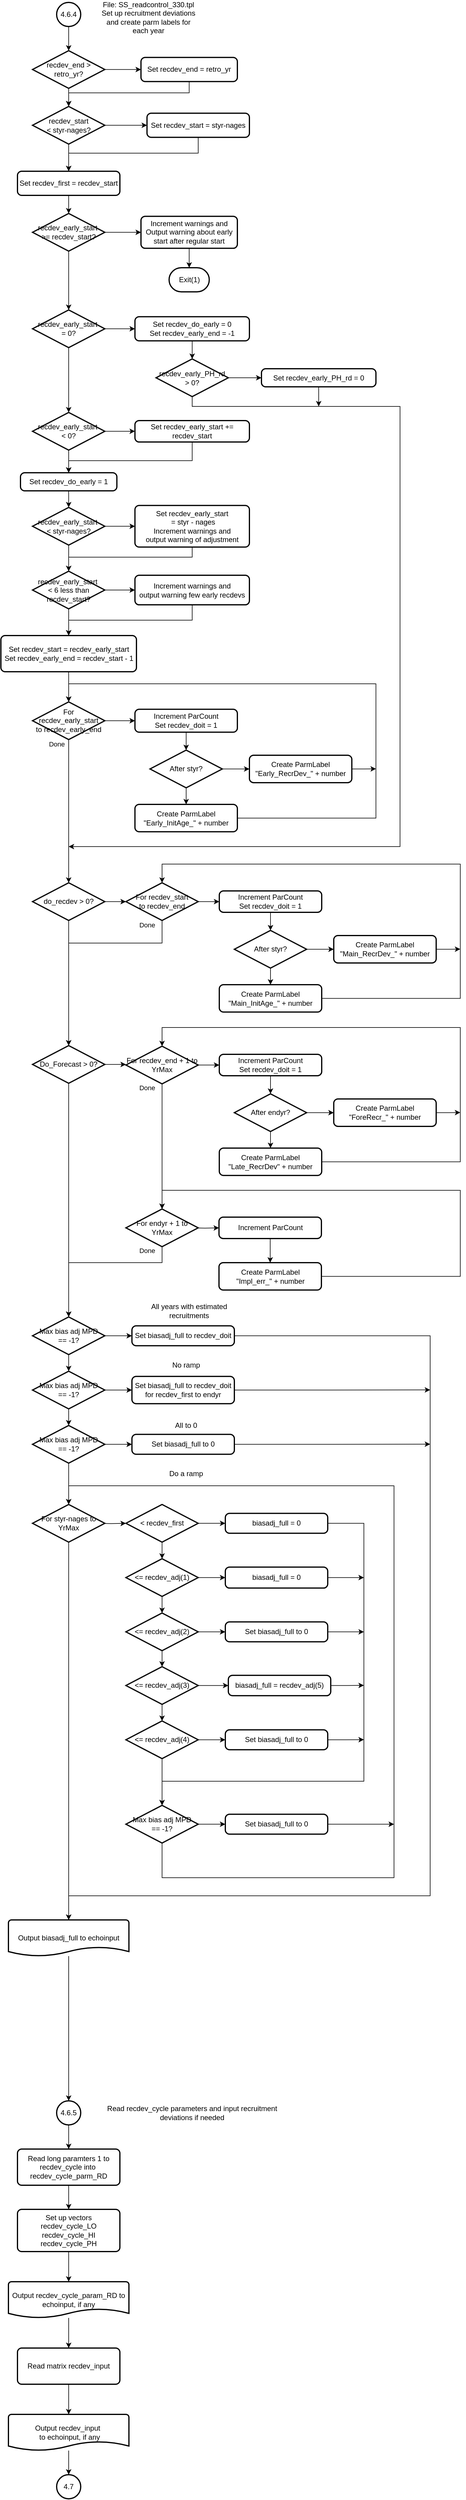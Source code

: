 <mxfile version="13.9.9" type="device"><diagram id="C5RBs43oDa-KdzZeNtuy" name="Page-1"><mxGraphModel dx="905" dy="1724" grid="1" gridSize="10" guides="1" tooltips="1" connect="1" arrows="1" fold="1" page="1" pageScale="1" pageWidth="827" pageHeight="1169" math="0" shadow="0"><root><mxCell id="WIyWlLk6GJQsqaUBKTNV-0"/><mxCell id="WIyWlLk6GJQsqaUBKTNV-1" parent="WIyWlLk6GJQsqaUBKTNV-0"/><mxCell id="5yAVxI7Br7gUkp34hNK5-2" style="edgeStyle=orthogonalEdgeStyle;rounded=0;orthogonalLoop=1;jettySize=auto;html=1;" edge="1" parent="WIyWlLk6GJQsqaUBKTNV-1" source="5yAVxI7Br7gUkp34hNK5-3"><mxGeometry relative="1" as="geometry"><mxPoint x="130" y="-1010" as="targetPoint"/></mxGeometry></mxCell><mxCell id="5yAVxI7Br7gUkp34hNK5-3" value="4.6.4" style="strokeWidth=2;html=1;shape=mxgraph.flowchart.start_2;whiteSpace=wrap;" vertex="1" parent="WIyWlLk6GJQsqaUBKTNV-1"><mxGeometry x="110" y="-1090" width="40" height="40" as="geometry"/></mxCell><mxCell id="5yAVxI7Br7gUkp34hNK5-4" value="File: SS_readcontrol_330.tpl&lt;br&gt;Set up recruitment deviations and create parm labels for each year" style="text;html=1;strokeColor=none;fillColor=none;align=center;verticalAlign=middle;whiteSpace=wrap;rounded=0;" vertex="1" parent="WIyWlLk6GJQsqaUBKTNV-1"><mxGeometry x="180" y="-1090" width="165" height="50" as="geometry"/></mxCell><mxCell id="5yAVxI7Br7gUkp34hNK5-34" value="" style="edgeStyle=orthogonalEdgeStyle;rounded=0;orthogonalLoop=1;jettySize=auto;html=1;entryX=0.5;entryY=0;entryDx=0;entryDy=0;" edge="1" parent="WIyWlLk6GJQsqaUBKTNV-1" source="5yAVxI7Br7gUkp34hNK5-10" target="5yAVxI7Br7gUkp34hNK5-60"><mxGeometry relative="1" as="geometry"><mxPoint x="380" y="-810" as="targetPoint"/><Array as="points"><mxPoint x="345" y="-840"/><mxPoint x="130" y="-840"/></Array></mxGeometry></mxCell><mxCell id="5yAVxI7Br7gUkp34hNK5-10" value="Set recdev_start = styr-nages" style="rounded=1;whiteSpace=wrap;html=1;absoluteArcSize=1;arcSize=14;strokeWidth=2;" vertex="1" parent="WIyWlLk6GJQsqaUBKTNV-1"><mxGeometry x="260" y="-906.25" width="170" height="40" as="geometry"/></mxCell><mxCell id="5yAVxI7Br7gUkp34hNK5-25" value="" style="edgeStyle=orthogonalEdgeStyle;rounded=0;orthogonalLoop=1;jettySize=auto;html=1;" edge="1" parent="WIyWlLk6GJQsqaUBKTNV-1" source="5yAVxI7Br7gUkp34hNK5-24" target="5yAVxI7Br7gUkp34hNK5-10"><mxGeometry relative="1" as="geometry"/></mxCell><mxCell id="5yAVxI7Br7gUkp34hNK5-64" value="" style="edgeStyle=orthogonalEdgeStyle;rounded=0;orthogonalLoop=1;jettySize=auto;html=1;" edge="1" parent="WIyWlLk6GJQsqaUBKTNV-1" source="5yAVxI7Br7gUkp34hNK5-24" target="5yAVxI7Br7gUkp34hNK5-60"><mxGeometry relative="1" as="geometry"/></mxCell><mxCell id="5yAVxI7Br7gUkp34hNK5-24" value="recdev_start &lt;br&gt;&amp;lt; styr-nages?" style="strokeWidth=2;html=1;shape=mxgraph.flowchart.decision;whiteSpace=wrap;" vertex="1" parent="WIyWlLk6GJQsqaUBKTNV-1"><mxGeometry x="70" y="-917.5" width="120" height="62.5" as="geometry"/></mxCell><mxCell id="5yAVxI7Br7gUkp34hNK5-27" style="edgeStyle=orthogonalEdgeStyle;rounded=0;orthogonalLoop=1;jettySize=auto;html=1;exitX=0.5;exitY=1;exitDx=0;exitDy=0;" edge="1" parent="WIyWlLk6GJQsqaUBKTNV-1"><mxGeometry relative="1" as="geometry"><mxPoint x="130" y="-570" as="sourcePoint"/><mxPoint x="130" y="-570" as="targetPoint"/></mxGeometry></mxCell><mxCell id="5yAVxI7Br7gUkp34hNK5-76" value="" style="edgeStyle=orthogonalEdgeStyle;rounded=0;orthogonalLoop=1;jettySize=auto;html=1;" edge="1" parent="WIyWlLk6GJQsqaUBKTNV-1" source="5yAVxI7Br7gUkp34hNK5-37" target="5yAVxI7Br7gUkp34hNK5-38"><mxGeometry relative="1" as="geometry"/></mxCell><mxCell id="5yAVxI7Br7gUkp34hNK5-85" value="" style="edgeStyle=orthogonalEdgeStyle;rounded=0;orthogonalLoop=1;jettySize=auto;html=1;" edge="1" parent="WIyWlLk6GJQsqaUBKTNV-1" source="5yAVxI7Br7gUkp34hNK5-37" target="5yAVxI7Br7gUkp34hNK5-81"><mxGeometry relative="1" as="geometry"/></mxCell><mxCell id="5yAVxI7Br7gUkp34hNK5-37" value="recdev_early_start&amp;nbsp;&lt;br&gt;= 0?" style="strokeWidth=2;html=1;shape=mxgraph.flowchart.decision;whiteSpace=wrap;" vertex="1" parent="WIyWlLk6GJQsqaUBKTNV-1"><mxGeometry x="70" y="-580" width="120" height="62.5" as="geometry"/></mxCell><mxCell id="5yAVxI7Br7gUkp34hNK5-77" value="" style="edgeStyle=orthogonalEdgeStyle;rounded=0;orthogonalLoop=1;jettySize=auto;html=1;" edge="1" parent="WIyWlLk6GJQsqaUBKTNV-1" source="5yAVxI7Br7gUkp34hNK5-38" target="5yAVxI7Br7gUkp34hNK5-75"><mxGeometry relative="1" as="geometry"/></mxCell><mxCell id="5yAVxI7Br7gUkp34hNK5-38" value="Set recdev_do_early = 0&lt;br&gt;Set recdev_early_end = -1" style="rounded=1;whiteSpace=wrap;html=1;absoluteArcSize=1;arcSize=14;strokeWidth=2;" vertex="1" parent="WIyWlLk6GJQsqaUBKTNV-1"><mxGeometry x="240" y="-568.75" width="190" height="40" as="geometry"/></mxCell><mxCell id="5yAVxI7Br7gUkp34hNK5-56" value="" style="edgeStyle=orthogonalEdgeStyle;rounded=0;orthogonalLoop=1;jettySize=auto;html=1;" edge="1" parent="WIyWlLk6GJQsqaUBKTNV-1" source="5yAVxI7Br7gUkp34hNK5-54" target="5yAVxI7Br7gUkp34hNK5-55"><mxGeometry relative="1" as="geometry"/></mxCell><mxCell id="5yAVxI7Br7gUkp34hNK5-57" value="" style="edgeStyle=orthogonalEdgeStyle;rounded=0;orthogonalLoop=1;jettySize=auto;html=1;" edge="1" parent="WIyWlLk6GJQsqaUBKTNV-1" source="5yAVxI7Br7gUkp34hNK5-54" target="5yAVxI7Br7gUkp34hNK5-24"><mxGeometry relative="1" as="geometry"/></mxCell><mxCell id="5yAVxI7Br7gUkp34hNK5-54" value="recdev_end &amp;gt; retro_yr?" style="strokeWidth=2;html=1;shape=mxgraph.flowchart.decision;whiteSpace=wrap;" vertex="1" parent="WIyWlLk6GJQsqaUBKTNV-1"><mxGeometry x="70" y="-1010" width="120" height="62.5" as="geometry"/></mxCell><mxCell id="5yAVxI7Br7gUkp34hNK5-58" value="" style="edgeStyle=orthogonalEdgeStyle;rounded=0;orthogonalLoop=1;jettySize=auto;html=1;" edge="1" parent="WIyWlLk6GJQsqaUBKTNV-1" source="5yAVxI7Br7gUkp34hNK5-55" target="5yAVxI7Br7gUkp34hNK5-24"><mxGeometry relative="1" as="geometry"><Array as="points"><mxPoint x="330" y="-940"/><mxPoint x="130" y="-940"/></Array></mxGeometry></mxCell><mxCell id="5yAVxI7Br7gUkp34hNK5-55" value="Set recdev_end = retro_yr" style="rounded=1;whiteSpace=wrap;html=1;absoluteArcSize=1;arcSize=14;strokeWidth=2;" vertex="1" parent="WIyWlLk6GJQsqaUBKTNV-1"><mxGeometry x="250" y="-998.75" width="160" height="40" as="geometry"/></mxCell><mxCell id="5yAVxI7Br7gUkp34hNK5-72" value="" style="edgeStyle=orthogonalEdgeStyle;rounded=0;orthogonalLoop=1;jettySize=auto;html=1;" edge="1" parent="WIyWlLk6GJQsqaUBKTNV-1" source="5yAVxI7Br7gUkp34hNK5-60" target="5yAVxI7Br7gUkp34hNK5-66"><mxGeometry relative="1" as="geometry"/></mxCell><mxCell id="5yAVxI7Br7gUkp34hNK5-60" value="Set recdev_first = recdev_start" style="rounded=1;whiteSpace=wrap;html=1;absoluteArcSize=1;arcSize=14;strokeWidth=2;" vertex="1" parent="WIyWlLk6GJQsqaUBKTNV-1"><mxGeometry x="45" y="-810" width="170" height="40" as="geometry"/></mxCell><mxCell id="5yAVxI7Br7gUkp34hNK5-65" value="" style="edgeStyle=orthogonalEdgeStyle;rounded=0;orthogonalLoop=1;jettySize=auto;html=1;" edge="1" source="5yAVxI7Br7gUkp34hNK5-66" target="5yAVxI7Br7gUkp34hNK5-67" parent="WIyWlLk6GJQsqaUBKTNV-1"><mxGeometry relative="1" as="geometry"/></mxCell><mxCell id="5yAVxI7Br7gUkp34hNK5-79" style="edgeStyle=orthogonalEdgeStyle;rounded=0;orthogonalLoop=1;jettySize=auto;html=1;exitX=0.5;exitY=1;exitDx=0;exitDy=0;exitPerimeter=0;" edge="1" parent="WIyWlLk6GJQsqaUBKTNV-1" source="5yAVxI7Br7gUkp34hNK5-66" target="5yAVxI7Br7gUkp34hNK5-37"><mxGeometry relative="1" as="geometry"/></mxCell><mxCell id="5yAVxI7Br7gUkp34hNK5-66" value="recdev_early_start&amp;nbsp;&lt;br&gt;&amp;gt;= recdev_start?" style="strokeWidth=2;html=1;shape=mxgraph.flowchart.decision;whiteSpace=wrap;" vertex="1" parent="WIyWlLk6GJQsqaUBKTNV-1"><mxGeometry x="70" y="-740" width="120" height="62.5" as="geometry"/></mxCell><mxCell id="5yAVxI7Br7gUkp34hNK5-70" value="" style="edgeStyle=orthogonalEdgeStyle;rounded=0;orthogonalLoop=1;jettySize=auto;html=1;" edge="1" parent="WIyWlLk6GJQsqaUBKTNV-1" source="5yAVxI7Br7gUkp34hNK5-67" target="5yAVxI7Br7gUkp34hNK5-68"><mxGeometry relative="1" as="geometry"><mxPoint x="330" y="-670" as="targetPoint"/></mxGeometry></mxCell><mxCell id="5yAVxI7Br7gUkp34hNK5-67" value="Increment warnings and&lt;br&gt;Output warning about early start after regular start" style="rounded=1;whiteSpace=wrap;html=1;absoluteArcSize=1;arcSize=14;strokeWidth=2;" vertex="1" parent="WIyWlLk6GJQsqaUBKTNV-1"><mxGeometry x="250" y="-735.31" width="160" height="53.12" as="geometry"/></mxCell><mxCell id="5yAVxI7Br7gUkp34hNK5-68" value="Exit(1)" style="strokeWidth=2;html=1;shape=mxgraph.flowchart.terminator;whiteSpace=wrap;" vertex="1" parent="WIyWlLk6GJQsqaUBKTNV-1"><mxGeometry x="296.67" y="-650" width="66.67" height="40" as="geometry"/></mxCell><mxCell id="5yAVxI7Br7gUkp34hNK5-113" style="edgeStyle=orthogonalEdgeStyle;rounded=0;orthogonalLoop=1;jettySize=auto;html=1;" edge="1" parent="WIyWlLk6GJQsqaUBKTNV-1" source="5yAVxI7Br7gUkp34hNK5-73"><mxGeometry relative="1" as="geometry"><mxPoint x="545" y="-420" as="targetPoint"/></mxGeometry></mxCell><mxCell id="5yAVxI7Br7gUkp34hNK5-73" value="Set recdev_early_PH_rd = 0" style="rounded=1;whiteSpace=wrap;html=1;absoluteArcSize=1;arcSize=14;strokeWidth=2;" vertex="1" parent="WIyWlLk6GJQsqaUBKTNV-1"><mxGeometry x="450" y="-482.5" width="190" height="30" as="geometry"/></mxCell><mxCell id="5yAVxI7Br7gUkp34hNK5-74" value="" style="edgeStyle=orthogonalEdgeStyle;rounded=0;orthogonalLoop=1;jettySize=auto;html=1;" edge="1" source="5yAVxI7Br7gUkp34hNK5-75" target="5yAVxI7Br7gUkp34hNK5-73" parent="WIyWlLk6GJQsqaUBKTNV-1"><mxGeometry relative="1" as="geometry"/></mxCell><mxCell id="5yAVxI7Br7gUkp34hNK5-112" style="edgeStyle=orthogonalEdgeStyle;rounded=0;orthogonalLoop=1;jettySize=auto;html=1;" edge="1" parent="WIyWlLk6GJQsqaUBKTNV-1" source="5yAVxI7Br7gUkp34hNK5-75"><mxGeometry relative="1" as="geometry"><mxPoint x="130" y="310" as="targetPoint"/><Array as="points"><mxPoint x="335" y="-420"/><mxPoint x="680" y="-420"/><mxPoint x="680" y="310"/><mxPoint x="540" y="310"/></Array></mxGeometry></mxCell><mxCell id="5yAVxI7Br7gUkp34hNK5-75" value="recdev_early_PH_rd&lt;br&gt;&amp;gt; 0?" style="strokeWidth=2;html=1;shape=mxgraph.flowchart.decision;whiteSpace=wrap;" vertex="1" parent="WIyWlLk6GJQsqaUBKTNV-1"><mxGeometry x="275" y="-498.75" width="120" height="62.5" as="geometry"/></mxCell><mxCell id="5yAVxI7Br7gUkp34hNK5-80" value="" style="edgeStyle=orthogonalEdgeStyle;rounded=0;orthogonalLoop=1;jettySize=auto;html=1;" edge="1" source="5yAVxI7Br7gUkp34hNK5-81" target="5yAVxI7Br7gUkp34hNK5-82" parent="WIyWlLk6GJQsqaUBKTNV-1"><mxGeometry relative="1" as="geometry"/></mxCell><mxCell id="5yAVxI7Br7gUkp34hNK5-84" value="" style="edgeStyle=orthogonalEdgeStyle;rounded=0;orthogonalLoop=1;jettySize=auto;html=1;" edge="1" parent="WIyWlLk6GJQsqaUBKTNV-1" source="5yAVxI7Br7gUkp34hNK5-81" target="5yAVxI7Br7gUkp34hNK5-83"><mxGeometry relative="1" as="geometry"/></mxCell><mxCell id="5yAVxI7Br7gUkp34hNK5-81" value="recdev_early_start&amp;nbsp;&lt;br&gt;&amp;lt; 0?" style="strokeWidth=2;html=1;shape=mxgraph.flowchart.decision;whiteSpace=wrap;" vertex="1" parent="WIyWlLk6GJQsqaUBKTNV-1"><mxGeometry x="70" y="-410" width="120" height="62.5" as="geometry"/></mxCell><mxCell id="5yAVxI7Br7gUkp34hNK5-86" style="edgeStyle=orthogonalEdgeStyle;rounded=0;orthogonalLoop=1;jettySize=auto;html=1;" edge="1" parent="WIyWlLk6GJQsqaUBKTNV-1" source="5yAVxI7Br7gUkp34hNK5-82" target="5yAVxI7Br7gUkp34hNK5-83"><mxGeometry relative="1" as="geometry"><Array as="points"><mxPoint x="335" y="-330"/><mxPoint x="130" y="-330"/></Array></mxGeometry></mxCell><mxCell id="5yAVxI7Br7gUkp34hNK5-82" value="Set recdev_early_start += recdev_start" style="rounded=1;whiteSpace=wrap;html=1;absoluteArcSize=1;arcSize=14;strokeWidth=2;" vertex="1" parent="WIyWlLk6GJQsqaUBKTNV-1"><mxGeometry x="240" y="-396.56" width="190" height="35.62" as="geometry"/></mxCell><mxCell id="5yAVxI7Br7gUkp34hNK5-90" value="" style="edgeStyle=orthogonalEdgeStyle;rounded=0;orthogonalLoop=1;jettySize=auto;html=1;" edge="1" parent="WIyWlLk6GJQsqaUBKTNV-1" source="5yAVxI7Br7gUkp34hNK5-83" target="5yAVxI7Br7gUkp34hNK5-88"><mxGeometry relative="1" as="geometry"/></mxCell><mxCell id="5yAVxI7Br7gUkp34hNK5-83" value="Set recdev_do_early = 1" style="rounded=1;whiteSpace=wrap;html=1;absoluteArcSize=1;arcSize=14;strokeWidth=2;" vertex="1" parent="WIyWlLk6GJQsqaUBKTNV-1"><mxGeometry x="50" y="-310" width="160" height="30" as="geometry"/></mxCell><mxCell id="5yAVxI7Br7gUkp34hNK5-87" value="" style="edgeStyle=orthogonalEdgeStyle;rounded=0;orthogonalLoop=1;jettySize=auto;html=1;" edge="1" source="5yAVxI7Br7gUkp34hNK5-88" target="5yAVxI7Br7gUkp34hNK5-89" parent="WIyWlLk6GJQsqaUBKTNV-1"><mxGeometry relative="1" as="geometry"/></mxCell><mxCell id="5yAVxI7Br7gUkp34hNK5-94" value="" style="edgeStyle=orthogonalEdgeStyle;rounded=0;orthogonalLoop=1;jettySize=auto;html=1;" edge="1" parent="WIyWlLk6GJQsqaUBKTNV-1" source="5yAVxI7Br7gUkp34hNK5-88" target="5yAVxI7Br7gUkp34hNK5-92"><mxGeometry relative="1" as="geometry"/></mxCell><mxCell id="5yAVxI7Br7gUkp34hNK5-88" value="recdev_early_start&amp;nbsp;&lt;br&gt;&amp;lt; styr-nages?" style="strokeWidth=2;html=1;shape=mxgraph.flowchart.decision;whiteSpace=wrap;" vertex="1" parent="WIyWlLk6GJQsqaUBKTNV-1"><mxGeometry x="70" y="-252.5" width="120" height="62.5" as="geometry"/></mxCell><mxCell id="5yAVxI7Br7gUkp34hNK5-95" value="" style="edgeStyle=orthogonalEdgeStyle;rounded=0;orthogonalLoop=1;jettySize=auto;html=1;" edge="1" parent="WIyWlLk6GJQsqaUBKTNV-1" source="5yAVxI7Br7gUkp34hNK5-89" target="5yAVxI7Br7gUkp34hNK5-92"><mxGeometry relative="1" as="geometry"><Array as="points"><mxPoint x="335" y="-170"/><mxPoint x="130" y="-170"/></Array></mxGeometry></mxCell><mxCell id="5yAVxI7Br7gUkp34hNK5-89" value="Set recdev_early_start&lt;br&gt;&amp;nbsp;= styr - nages&lt;br&gt;Increment warnings and&lt;br&gt;output warning of adjustment" style="rounded=1;whiteSpace=wrap;html=1;absoluteArcSize=1;arcSize=14;strokeWidth=2;" vertex="1" parent="WIyWlLk6GJQsqaUBKTNV-1"><mxGeometry x="240" y="-255.78" width="190" height="69.06" as="geometry"/></mxCell><mxCell id="5yAVxI7Br7gUkp34hNK5-91" value="" style="edgeStyle=orthogonalEdgeStyle;rounded=0;orthogonalLoop=1;jettySize=auto;html=1;" edge="1" source="5yAVxI7Br7gUkp34hNK5-92" target="5yAVxI7Br7gUkp34hNK5-93" parent="WIyWlLk6GJQsqaUBKTNV-1"><mxGeometry relative="1" as="geometry"/></mxCell><mxCell id="5yAVxI7Br7gUkp34hNK5-159" value="" style="edgeStyle=orthogonalEdgeStyle;rounded=0;orthogonalLoop=1;jettySize=auto;html=1;" edge="1" parent="WIyWlLk6GJQsqaUBKTNV-1" source="5yAVxI7Br7gUkp34hNK5-92" target="5yAVxI7Br7gUkp34hNK5-96"><mxGeometry relative="1" as="geometry"/></mxCell><mxCell id="5yAVxI7Br7gUkp34hNK5-92" value="recdev_early_start&amp;nbsp;&lt;br&gt;&amp;lt; 6 less than recdev_start?" style="strokeWidth=2;html=1;shape=mxgraph.flowchart.decision;whiteSpace=wrap;" vertex="1" parent="WIyWlLk6GJQsqaUBKTNV-1"><mxGeometry x="70" y="-146.72" width="120" height="62.5" as="geometry"/></mxCell><mxCell id="5yAVxI7Br7gUkp34hNK5-160" style="edgeStyle=orthogonalEdgeStyle;rounded=0;orthogonalLoop=1;jettySize=auto;html=1;entryX=0.5;entryY=0;entryDx=0;entryDy=0;" edge="1" parent="WIyWlLk6GJQsqaUBKTNV-1" source="5yAVxI7Br7gUkp34hNK5-93" target="5yAVxI7Br7gUkp34hNK5-96"><mxGeometry relative="1" as="geometry"/></mxCell><mxCell id="5yAVxI7Br7gUkp34hNK5-93" value="Increment warnings and&lt;br&gt;output warning few early recdevs" style="rounded=1;whiteSpace=wrap;html=1;absoluteArcSize=1;arcSize=14;strokeWidth=2;" vertex="1" parent="WIyWlLk6GJQsqaUBKTNV-1"><mxGeometry x="240" y="-140" width="190" height="49.06" as="geometry"/></mxCell><mxCell id="5yAVxI7Br7gUkp34hNK5-158" value="" style="edgeStyle=orthogonalEdgeStyle;rounded=0;orthogonalLoop=1;jettySize=auto;html=1;" edge="1" parent="WIyWlLk6GJQsqaUBKTNV-1" source="5yAVxI7Br7gUkp34hNK5-96" target="5yAVxI7Br7gUkp34hNK5-100"><mxGeometry relative="1" as="geometry"/></mxCell><mxCell id="5yAVxI7Br7gUkp34hNK5-96" value="Set recdev_start&amp;nbsp;= recdev_early_start&lt;br&gt;Set recdev_early_end = recdev_start - 1" style="rounded=1;whiteSpace=wrap;html=1;absoluteArcSize=1;arcSize=14;strokeWidth=2;" vertex="1" parent="WIyWlLk6GJQsqaUBKTNV-1"><mxGeometry x="17.5" y="-40" width="225" height="60" as="geometry"/></mxCell><mxCell id="5yAVxI7Br7gUkp34hNK5-99" value="" style="edgeStyle=orthogonalEdgeStyle;rounded=0;orthogonalLoop=1;jettySize=auto;html=1;" edge="1" source="5yAVxI7Br7gUkp34hNK5-100" target="5yAVxI7Br7gUkp34hNK5-101" parent="WIyWlLk6GJQsqaUBKTNV-1"><mxGeometry relative="1" as="geometry"/></mxCell><mxCell id="5yAVxI7Br7gUkp34hNK5-111" style="edgeStyle=orthogonalEdgeStyle;rounded=0;orthogonalLoop=1;jettySize=auto;html=1;entryX=0.5;entryY=0;entryDx=0;entryDy=0;entryPerimeter=0;" edge="1" parent="WIyWlLk6GJQsqaUBKTNV-1" source="5yAVxI7Br7gUkp34hNK5-100" target="5yAVxI7Br7gUkp34hNK5-125"><mxGeometry relative="1" as="geometry"><mxPoint x="130" y="330" as="targetPoint"/></mxGeometry></mxCell><mxCell id="5yAVxI7Br7gUkp34hNK5-127" value="Done" style="edgeLabel;html=1;align=center;verticalAlign=middle;resizable=0;points=[];" vertex="1" connectable="0" parent="5yAVxI7Br7gUkp34hNK5-111"><mxGeometry x="-0.746" y="1" relative="1" as="geometry"><mxPoint x="-21" y="-22.5" as="offset"/></mxGeometry></mxCell><mxCell id="5yAVxI7Br7gUkp34hNK5-100" value="For recdev_early_start&lt;br&gt;to recdev_early_end" style="strokeWidth=2;html=1;shape=mxgraph.flowchart.decision;whiteSpace=wrap;" vertex="1" parent="WIyWlLk6GJQsqaUBKTNV-1"><mxGeometry x="70" y="70" width="120" height="62.5" as="geometry"/></mxCell><mxCell id="5yAVxI7Br7gUkp34hNK5-105" value="" style="edgeStyle=orthogonalEdgeStyle;rounded=0;orthogonalLoop=1;jettySize=auto;html=1;" edge="1" parent="WIyWlLk6GJQsqaUBKTNV-1" source="5yAVxI7Br7gUkp34hNK5-101" target="5yAVxI7Br7gUkp34hNK5-103"><mxGeometry relative="1" as="geometry"/></mxCell><mxCell id="5yAVxI7Br7gUkp34hNK5-101" value="Increment ParCount&lt;br&gt;Set recdev_doit = 1" style="rounded=1;whiteSpace=wrap;html=1;absoluteArcSize=1;arcSize=14;strokeWidth=2;" vertex="1" parent="WIyWlLk6GJQsqaUBKTNV-1"><mxGeometry x="240" y="82.31" width="170" height="37.89" as="geometry"/></mxCell><mxCell id="5yAVxI7Br7gUkp34hNK5-102" value="" style="edgeStyle=orthogonalEdgeStyle;rounded=0;orthogonalLoop=1;jettySize=auto;html=1;" edge="1" source="5yAVxI7Br7gUkp34hNK5-103" target="5yAVxI7Br7gUkp34hNK5-104" parent="WIyWlLk6GJQsqaUBKTNV-1"><mxGeometry relative="1" as="geometry"/></mxCell><mxCell id="5yAVxI7Br7gUkp34hNK5-107" value="" style="edgeStyle=orthogonalEdgeStyle;rounded=0;orthogonalLoop=1;jettySize=auto;html=1;" edge="1" parent="WIyWlLk6GJQsqaUBKTNV-1" source="5yAVxI7Br7gUkp34hNK5-103" target="5yAVxI7Br7gUkp34hNK5-106"><mxGeometry relative="1" as="geometry"/></mxCell><mxCell id="5yAVxI7Br7gUkp34hNK5-103" value="After styr?" style="strokeWidth=2;html=1;shape=mxgraph.flowchart.decision;whiteSpace=wrap;" vertex="1" parent="WIyWlLk6GJQsqaUBKTNV-1"><mxGeometry x="265" y="150" width="120" height="62.5" as="geometry"/></mxCell><mxCell id="5yAVxI7Br7gUkp34hNK5-110" style="edgeStyle=orthogonalEdgeStyle;rounded=0;orthogonalLoop=1;jettySize=auto;html=1;" edge="1" parent="WIyWlLk6GJQsqaUBKTNV-1" source="5yAVxI7Br7gUkp34hNK5-104"><mxGeometry relative="1" as="geometry"><mxPoint x="640" y="181" as="targetPoint"/></mxGeometry></mxCell><mxCell id="5yAVxI7Br7gUkp34hNK5-104" value="Create ParmLabel &quot;Early_RecrDev_&quot; + number" style="rounded=1;whiteSpace=wrap;html=1;absoluteArcSize=1;arcSize=14;strokeWidth=2;" vertex="1" parent="WIyWlLk6GJQsqaUBKTNV-1"><mxGeometry x="430" y="158.55" width="170" height="45.39" as="geometry"/></mxCell><mxCell id="5yAVxI7Br7gUkp34hNK5-109" style="edgeStyle=orthogonalEdgeStyle;rounded=0;orthogonalLoop=1;jettySize=auto;html=1;" edge="1" parent="WIyWlLk6GJQsqaUBKTNV-1" source="5yAVxI7Br7gUkp34hNK5-106" target="5yAVxI7Br7gUkp34hNK5-100"><mxGeometry relative="1" as="geometry"><mxPoint x="130" y="80" as="targetPoint"/><Array as="points"><mxPoint x="640" y="263"/><mxPoint x="640" y="40"/><mxPoint x="130" y="40"/></Array></mxGeometry></mxCell><mxCell id="5yAVxI7Br7gUkp34hNK5-106" value="Create ParmLabel &quot;Early_InitAge_&quot; + number" style="rounded=1;whiteSpace=wrap;html=1;absoluteArcSize=1;arcSize=14;strokeWidth=2;" vertex="1" parent="WIyWlLk6GJQsqaUBKTNV-1"><mxGeometry x="240" y="240" width="170" height="45.39" as="geometry"/></mxCell><mxCell id="5yAVxI7Br7gUkp34hNK5-114" value="" style="edgeStyle=orthogonalEdgeStyle;rounded=0;orthogonalLoop=1;jettySize=auto;html=1;" edge="1" source="5yAVxI7Br7gUkp34hNK5-115" target="5yAVxI7Br7gUkp34hNK5-117" parent="WIyWlLk6GJQsqaUBKTNV-1"><mxGeometry relative="1" as="geometry"/></mxCell><mxCell id="5yAVxI7Br7gUkp34hNK5-174" value="Done" style="edgeStyle=orthogonalEdgeStyle;rounded=0;orthogonalLoop=1;jettySize=auto;html=1;" edge="1" parent="WIyWlLk6GJQsqaUBKTNV-1" source="5yAVxI7Br7gUkp34hNK5-115" target="5yAVxI7Br7gUkp34hNK5-131"><mxGeometry x="-0.959" y="-25" relative="1" as="geometry"><Array as="points"><mxPoint x="285" y="470"/><mxPoint x="130" y="470"/></Array><mxPoint as="offset"/></mxGeometry></mxCell><mxCell id="5yAVxI7Br7gUkp34hNK5-115" value="For recdev_start&lt;br&gt;to recdev_end" style="strokeWidth=2;html=1;shape=mxgraph.flowchart.decision;whiteSpace=wrap;" vertex="1" parent="WIyWlLk6GJQsqaUBKTNV-1"><mxGeometry x="225" y="370" width="120" height="62.5" as="geometry"/></mxCell><mxCell id="5yAVxI7Br7gUkp34hNK5-116" value="" style="edgeStyle=orthogonalEdgeStyle;rounded=0;orthogonalLoop=1;jettySize=auto;html=1;" edge="1" source="5yAVxI7Br7gUkp34hNK5-117" target="5yAVxI7Br7gUkp34hNK5-120" parent="WIyWlLk6GJQsqaUBKTNV-1"><mxGeometry relative="1" as="geometry"/></mxCell><mxCell id="5yAVxI7Br7gUkp34hNK5-117" value="Increment ParCount&lt;br&gt;Set recdev_doit = 1" style="rounded=1;whiteSpace=wrap;html=1;absoluteArcSize=1;arcSize=14;strokeWidth=2;" vertex="1" parent="WIyWlLk6GJQsqaUBKTNV-1"><mxGeometry x="380" y="383.55" width="170" height="35.39" as="geometry"/></mxCell><mxCell id="5yAVxI7Br7gUkp34hNK5-118" value="" style="edgeStyle=orthogonalEdgeStyle;rounded=0;orthogonalLoop=1;jettySize=auto;html=1;" edge="1" source="5yAVxI7Br7gUkp34hNK5-120" target="5yAVxI7Br7gUkp34hNK5-122" parent="WIyWlLk6GJQsqaUBKTNV-1"><mxGeometry relative="1" as="geometry"/></mxCell><mxCell id="5yAVxI7Br7gUkp34hNK5-119" value="" style="edgeStyle=orthogonalEdgeStyle;rounded=0;orthogonalLoop=1;jettySize=auto;html=1;" edge="1" source="5yAVxI7Br7gUkp34hNK5-120" target="5yAVxI7Br7gUkp34hNK5-124" parent="WIyWlLk6GJQsqaUBKTNV-1"><mxGeometry relative="1" as="geometry"/></mxCell><mxCell id="5yAVxI7Br7gUkp34hNK5-120" value="After styr?" style="strokeWidth=2;html=1;shape=mxgraph.flowchart.decision;whiteSpace=wrap;" vertex="1" parent="WIyWlLk6GJQsqaUBKTNV-1"><mxGeometry x="405" y="449" width="120" height="62.5" as="geometry"/></mxCell><mxCell id="5yAVxI7Br7gUkp34hNK5-121" style="edgeStyle=orthogonalEdgeStyle;rounded=0;orthogonalLoop=1;jettySize=auto;html=1;" edge="1" source="5yAVxI7Br7gUkp34hNK5-122" parent="WIyWlLk6GJQsqaUBKTNV-1"><mxGeometry relative="1" as="geometry"><mxPoint x="780" y="480" as="targetPoint"/></mxGeometry></mxCell><mxCell id="5yAVxI7Br7gUkp34hNK5-122" value="Create ParmLabel &quot;Main_RecrDev_&quot; + number" style="rounded=1;whiteSpace=wrap;html=1;absoluteArcSize=1;arcSize=14;strokeWidth=2;" vertex="1" parent="WIyWlLk6GJQsqaUBKTNV-1"><mxGeometry x="570" y="457.55" width="170" height="45.39" as="geometry"/></mxCell><mxCell id="5yAVxI7Br7gUkp34hNK5-123" style="edgeStyle=orthogonalEdgeStyle;rounded=0;orthogonalLoop=1;jettySize=auto;html=1;" edge="1" source="5yAVxI7Br7gUkp34hNK5-124" target="5yAVxI7Br7gUkp34hNK5-115" parent="WIyWlLk6GJQsqaUBKTNV-1"><mxGeometry relative="1" as="geometry"><mxPoint x="270" y="379" as="targetPoint"/><Array as="points"><mxPoint x="780" y="562"/><mxPoint x="780" y="339"/><mxPoint x="285" y="339"/></Array></mxGeometry></mxCell><mxCell id="5yAVxI7Br7gUkp34hNK5-124" value="Create ParmLabel &quot;Main_InitAge_&quot; + number" style="rounded=1;whiteSpace=wrap;html=1;absoluteArcSize=1;arcSize=14;strokeWidth=2;" vertex="1" parent="WIyWlLk6GJQsqaUBKTNV-1"><mxGeometry x="380" y="539" width="170" height="45.39" as="geometry"/></mxCell><mxCell id="5yAVxI7Br7gUkp34hNK5-128" value="" style="edgeStyle=orthogonalEdgeStyle;rounded=0;orthogonalLoop=1;jettySize=auto;html=1;" edge="1" parent="WIyWlLk6GJQsqaUBKTNV-1" source="5yAVxI7Br7gUkp34hNK5-125" target="5yAVxI7Br7gUkp34hNK5-115"><mxGeometry relative="1" as="geometry"/></mxCell><mxCell id="5yAVxI7Br7gUkp34hNK5-132" style="edgeStyle=orthogonalEdgeStyle;rounded=0;orthogonalLoop=1;jettySize=auto;html=1;exitX=0.5;exitY=1;exitDx=0;exitDy=0;exitPerimeter=0;" edge="1" parent="WIyWlLk6GJQsqaUBKTNV-1" source="5yAVxI7Br7gUkp34hNK5-125" target="5yAVxI7Br7gUkp34hNK5-131"><mxGeometry relative="1" as="geometry"/></mxCell><mxCell id="5yAVxI7Br7gUkp34hNK5-125" value="do_recdev &amp;gt; 0?" style="strokeWidth=2;html=1;shape=mxgraph.flowchart.decision;whiteSpace=wrap;" vertex="1" parent="WIyWlLk6GJQsqaUBKTNV-1"><mxGeometry x="70" y="370" width="120" height="62.5" as="geometry"/></mxCell><mxCell id="5yAVxI7Br7gUkp34hNK5-130" value="" style="edgeStyle=orthogonalEdgeStyle;rounded=0;orthogonalLoop=1;jettySize=auto;html=1;" edge="1" source="5yAVxI7Br7gUkp34hNK5-131" parent="WIyWlLk6GJQsqaUBKTNV-1"><mxGeometry relative="1" as="geometry"><mxPoint x="225" y="671.25" as="targetPoint"/></mxGeometry></mxCell><mxCell id="5yAVxI7Br7gUkp34hNK5-157" style="edgeStyle=orthogonalEdgeStyle;rounded=0;orthogonalLoop=1;jettySize=auto;html=1;" edge="1" parent="WIyWlLk6GJQsqaUBKTNV-1" source="5yAVxI7Br7gUkp34hNK5-131" target="5yAVxI7Br7gUkp34hNK5-162"><mxGeometry relative="1" as="geometry"><mxPoint x="130" y="1090" as="targetPoint"/></mxGeometry></mxCell><mxCell id="5yAVxI7Br7gUkp34hNK5-131" value="Do_Forecast &amp;gt; 0?" style="strokeWidth=2;html=1;shape=mxgraph.flowchart.decision;whiteSpace=wrap;" vertex="1" parent="WIyWlLk6GJQsqaUBKTNV-1"><mxGeometry x="70" y="640" width="120" height="62.5" as="geometry"/></mxCell><mxCell id="5yAVxI7Br7gUkp34hNK5-133" value="" style="edgeStyle=orthogonalEdgeStyle;rounded=0;orthogonalLoop=1;jettySize=auto;html=1;" edge="1" source="5yAVxI7Br7gUkp34hNK5-134" target="5yAVxI7Br7gUkp34hNK5-136" parent="WIyWlLk6GJQsqaUBKTNV-1"><mxGeometry relative="1" as="geometry"/></mxCell><mxCell id="5yAVxI7Br7gUkp34hNK5-156" value="Done" style="edgeStyle=orthogonalEdgeStyle;rounded=0;orthogonalLoop=1;jettySize=auto;html=1;" edge="1" parent="WIyWlLk6GJQsqaUBKTNV-1" source="5yAVxI7Br7gUkp34hNK5-134" target="5yAVxI7Br7gUkp34hNK5-145"><mxGeometry x="-0.937" y="-25" relative="1" as="geometry"><mxPoint as="offset"/></mxGeometry></mxCell><mxCell id="5yAVxI7Br7gUkp34hNK5-134" value="For recdev_end + 1 to YrMax" style="strokeWidth=2;html=1;shape=mxgraph.flowchart.decision;whiteSpace=wrap;" vertex="1" parent="WIyWlLk6GJQsqaUBKTNV-1"><mxGeometry x="225" y="641" width="120" height="62.5" as="geometry"/></mxCell><mxCell id="5yAVxI7Br7gUkp34hNK5-135" value="" style="edgeStyle=orthogonalEdgeStyle;rounded=0;orthogonalLoop=1;jettySize=auto;html=1;" edge="1" source="5yAVxI7Br7gUkp34hNK5-136" target="5yAVxI7Br7gUkp34hNK5-139" parent="WIyWlLk6GJQsqaUBKTNV-1"><mxGeometry relative="1" as="geometry"/></mxCell><mxCell id="5yAVxI7Br7gUkp34hNK5-136" value="Increment ParCount&lt;br&gt;Set recdev_doit = 1" style="rounded=1;whiteSpace=wrap;html=1;absoluteArcSize=1;arcSize=14;strokeWidth=2;" vertex="1" parent="WIyWlLk6GJQsqaUBKTNV-1"><mxGeometry x="380" y="654.55" width="170" height="35.39" as="geometry"/></mxCell><mxCell id="5yAVxI7Br7gUkp34hNK5-137" value="" style="edgeStyle=orthogonalEdgeStyle;rounded=0;orthogonalLoop=1;jettySize=auto;html=1;" edge="1" source="5yAVxI7Br7gUkp34hNK5-139" target="5yAVxI7Br7gUkp34hNK5-141" parent="WIyWlLk6GJQsqaUBKTNV-1"><mxGeometry relative="1" as="geometry"/></mxCell><mxCell id="5yAVxI7Br7gUkp34hNK5-138" value="" style="edgeStyle=orthogonalEdgeStyle;rounded=0;orthogonalLoop=1;jettySize=auto;html=1;" edge="1" source="5yAVxI7Br7gUkp34hNK5-139" target="5yAVxI7Br7gUkp34hNK5-143" parent="WIyWlLk6GJQsqaUBKTNV-1"><mxGeometry relative="1" as="geometry"/></mxCell><mxCell id="5yAVxI7Br7gUkp34hNK5-139" value="After endyr?" style="strokeWidth=2;html=1;shape=mxgraph.flowchart.decision;whiteSpace=wrap;" vertex="1" parent="WIyWlLk6GJQsqaUBKTNV-1"><mxGeometry x="405" y="720" width="120" height="62.5" as="geometry"/></mxCell><mxCell id="5yAVxI7Br7gUkp34hNK5-140" style="edgeStyle=orthogonalEdgeStyle;rounded=0;orthogonalLoop=1;jettySize=auto;html=1;" edge="1" source="5yAVxI7Br7gUkp34hNK5-141" parent="WIyWlLk6GJQsqaUBKTNV-1"><mxGeometry relative="1" as="geometry"><mxPoint x="780" y="751" as="targetPoint"/></mxGeometry></mxCell><mxCell id="5yAVxI7Br7gUkp34hNK5-141" value="Create ParmLabel &lt;br&gt;&quot;ForeRecr_&quot; + number" style="rounded=1;whiteSpace=wrap;html=1;absoluteArcSize=1;arcSize=14;strokeWidth=2;" vertex="1" parent="WIyWlLk6GJQsqaUBKTNV-1"><mxGeometry x="570" y="728.55" width="170" height="45.39" as="geometry"/></mxCell><mxCell id="5yAVxI7Br7gUkp34hNK5-142" style="edgeStyle=orthogonalEdgeStyle;rounded=0;orthogonalLoop=1;jettySize=auto;html=1;" edge="1" source="5yAVxI7Br7gUkp34hNK5-143" target="5yAVxI7Br7gUkp34hNK5-134" parent="WIyWlLk6GJQsqaUBKTNV-1"><mxGeometry relative="1" as="geometry"><mxPoint x="270" y="650" as="targetPoint"/><Array as="points"><mxPoint x="780" y="833"/><mxPoint x="780" y="610"/><mxPoint x="285" y="610"/></Array></mxGeometry></mxCell><mxCell id="5yAVxI7Br7gUkp34hNK5-143" value="Create ParmLabel &quot;Late_RecrDev&quot; + number" style="rounded=1;whiteSpace=wrap;html=1;absoluteArcSize=1;arcSize=14;strokeWidth=2;" vertex="1" parent="WIyWlLk6GJQsqaUBKTNV-1"><mxGeometry x="380" y="810" width="170" height="45.39" as="geometry"/></mxCell><mxCell id="5yAVxI7Br7gUkp34hNK5-144" value="" style="edgeStyle=orthogonalEdgeStyle;rounded=0;orthogonalLoop=1;jettySize=auto;html=1;" edge="1" target="5yAVxI7Br7gUkp34hNK5-147" parent="WIyWlLk6GJQsqaUBKTNV-1"><mxGeometry relative="1" as="geometry"><mxPoint x="332" y="942.25" as="sourcePoint"/></mxGeometry></mxCell><mxCell id="5yAVxI7Br7gUkp34hNK5-161" value="Done" style="edgeStyle=orthogonalEdgeStyle;rounded=0;orthogonalLoop=1;jettySize=auto;html=1;" edge="1" parent="WIyWlLk6GJQsqaUBKTNV-1" source="5yAVxI7Br7gUkp34hNK5-145" target="5yAVxI7Br7gUkp34hNK5-162"><mxGeometry x="-0.621" y="-20" relative="1" as="geometry"><mxPoint x="130" y="1060" as="targetPoint"/><Array as="points"><mxPoint x="285" y="1000"/><mxPoint x="130" y="1000"/></Array><mxPoint as="offset"/></mxGeometry></mxCell><mxCell id="5yAVxI7Br7gUkp34hNK5-145" value="For endyr + 1 to YrMax" style="strokeWidth=2;html=1;shape=mxgraph.flowchart.decision;whiteSpace=wrap;" vertex="1" parent="WIyWlLk6GJQsqaUBKTNV-1"><mxGeometry x="225" y="911" width="120" height="62.5" as="geometry"/></mxCell><mxCell id="5yAVxI7Br7gUkp34hNK5-146" value="" style="edgeStyle=orthogonalEdgeStyle;rounded=0;orthogonalLoop=1;jettySize=auto;html=1;" edge="1" source="5yAVxI7Br7gUkp34hNK5-147" target="5yAVxI7Br7gUkp34hNK5-154" parent="WIyWlLk6GJQsqaUBKTNV-1"><mxGeometry relative="1" as="geometry"><mxPoint x="464.5" y="990" as="targetPoint"/></mxGeometry></mxCell><mxCell id="5yAVxI7Br7gUkp34hNK5-147" value="Increment ParCount" style="rounded=1;whiteSpace=wrap;html=1;absoluteArcSize=1;arcSize=14;strokeWidth=2;" vertex="1" parent="WIyWlLk6GJQsqaUBKTNV-1"><mxGeometry x="379.5" y="924.55" width="170" height="35.39" as="geometry"/></mxCell><mxCell id="5yAVxI7Br7gUkp34hNK5-153" style="edgeStyle=orthogonalEdgeStyle;rounded=0;orthogonalLoop=1;jettySize=auto;html=1;exitX=1;exitY=0.5;exitDx=0;exitDy=0;" edge="1" source="5yAVxI7Br7gUkp34hNK5-154" parent="WIyWlLk6GJQsqaUBKTNV-1"><mxGeometry relative="1" as="geometry"><mxPoint x="587" y="1023" as="sourcePoint"/><mxPoint x="285" y="911" as="targetPoint"/><Array as="points"><mxPoint x="780" y="1023"/><mxPoint x="780" y="880"/><mxPoint x="285" y="880"/></Array></mxGeometry></mxCell><mxCell id="5yAVxI7Br7gUkp34hNK5-154" value="Create ParmLabel &lt;br&gt;&quot;Impl_err_&quot; + number" style="rounded=1;whiteSpace=wrap;html=1;absoluteArcSize=1;arcSize=14;strokeWidth=2;" vertex="1" parent="WIyWlLk6GJQsqaUBKTNV-1"><mxGeometry x="379.5" y="1000" width="170" height="45.39" as="geometry"/></mxCell><mxCell id="5yAVxI7Br7gUkp34hNK5-166" value="" style="edgeStyle=orthogonalEdgeStyle;rounded=0;orthogonalLoop=1;jettySize=auto;html=1;" edge="1" parent="WIyWlLk6GJQsqaUBKTNV-1" source="5yAVxI7Br7gUkp34hNK5-162" target="5yAVxI7Br7gUkp34hNK5-165"><mxGeometry relative="1" as="geometry"/></mxCell><mxCell id="5yAVxI7Br7gUkp34hNK5-172" value="" style="edgeStyle=orthogonalEdgeStyle;rounded=0;orthogonalLoop=1;jettySize=auto;html=1;" edge="1" parent="WIyWlLk6GJQsqaUBKTNV-1" source="5yAVxI7Br7gUkp34hNK5-162" target="5yAVxI7Br7gUkp34hNK5-163"><mxGeometry relative="1" as="geometry"/></mxCell><mxCell id="5yAVxI7Br7gUkp34hNK5-162" value="Max bias adj MPD&lt;br&gt;== -1?" style="strokeWidth=2;html=1;shape=mxgraph.flowchart.decision;whiteSpace=wrap;" vertex="1" parent="WIyWlLk6GJQsqaUBKTNV-1"><mxGeometry x="70" y="1090" width="120" height="62.5" as="geometry"/></mxCell><mxCell id="5yAVxI7Br7gUkp34hNK5-169" value="" style="edgeStyle=orthogonalEdgeStyle;rounded=0;orthogonalLoop=1;jettySize=auto;html=1;" edge="1" parent="WIyWlLk6GJQsqaUBKTNV-1" source="5yAVxI7Br7gUkp34hNK5-163" target="5yAVxI7Br7gUkp34hNK5-167"><mxGeometry relative="1" as="geometry"/></mxCell><mxCell id="5yAVxI7Br7gUkp34hNK5-171" value="" style="edgeStyle=orthogonalEdgeStyle;rounded=0;orthogonalLoop=1;jettySize=auto;html=1;" edge="1" parent="WIyWlLk6GJQsqaUBKTNV-1" source="5yAVxI7Br7gUkp34hNK5-163" target="5yAVxI7Br7gUkp34hNK5-164"><mxGeometry relative="1" as="geometry"/></mxCell><mxCell id="5yAVxI7Br7gUkp34hNK5-163" value="Max bias adj MPD&lt;br&gt;== -1?" style="strokeWidth=2;html=1;shape=mxgraph.flowchart.decision;whiteSpace=wrap;" vertex="1" parent="WIyWlLk6GJQsqaUBKTNV-1"><mxGeometry x="70" y="1180" width="120" height="62.5" as="geometry"/></mxCell><mxCell id="5yAVxI7Br7gUkp34hNK5-170" value="" style="edgeStyle=orthogonalEdgeStyle;rounded=0;orthogonalLoop=1;jettySize=auto;html=1;" edge="1" parent="WIyWlLk6GJQsqaUBKTNV-1" source="5yAVxI7Br7gUkp34hNK5-164" target="5yAVxI7Br7gUkp34hNK5-168"><mxGeometry relative="1" as="geometry"/></mxCell><mxCell id="5yAVxI7Br7gUkp34hNK5-217" value="" style="edgeStyle=orthogonalEdgeStyle;rounded=0;orthogonalLoop=1;jettySize=auto;html=1;" edge="1" parent="WIyWlLk6GJQsqaUBKTNV-1" source="5yAVxI7Br7gUkp34hNK5-164" target="5yAVxI7Br7gUkp34hNK5-176"><mxGeometry relative="1" as="geometry"/></mxCell><mxCell id="5yAVxI7Br7gUkp34hNK5-164" value="Max bias adj MPD&lt;br&gt;== -1?" style="strokeWidth=2;html=1;shape=mxgraph.flowchart.decision;whiteSpace=wrap;" vertex="1" parent="WIyWlLk6GJQsqaUBKTNV-1"><mxGeometry x="70" y="1270" width="120" height="62.5" as="geometry"/></mxCell><mxCell id="5yAVxI7Br7gUkp34hNK5-232" style="edgeStyle=orthogonalEdgeStyle;rounded=0;orthogonalLoop=1;jettySize=auto;html=1;" edge="1" parent="WIyWlLk6GJQsqaUBKTNV-1" source="5yAVxI7Br7gUkp34hNK5-165" target="5yAVxI7Br7gUkp34hNK5-173"><mxGeometry relative="1" as="geometry"><mxPoint x="760" y="1650" as="targetPoint"/><Array as="points"><mxPoint x="730" y="1121"/><mxPoint x="730" y="2050"/><mxPoint x="130" y="2050"/></Array></mxGeometry></mxCell><mxCell id="5yAVxI7Br7gUkp34hNK5-165" value="Set biasadj_full to recdev_doit" style="rounded=1;whiteSpace=wrap;html=1;absoluteArcSize=1;arcSize=14;strokeWidth=2;" vertex="1" parent="WIyWlLk6GJQsqaUBKTNV-1"><mxGeometry x="235" y="1104.81" width="170" height="32.89" as="geometry"/></mxCell><mxCell id="5yAVxI7Br7gUkp34hNK5-233" style="edgeStyle=orthogonalEdgeStyle;rounded=0;orthogonalLoop=1;jettySize=auto;html=1;exitX=1;exitY=0.5;exitDx=0;exitDy=0;" edge="1" parent="WIyWlLk6GJQsqaUBKTNV-1" source="5yAVxI7Br7gUkp34hNK5-167"><mxGeometry relative="1" as="geometry"><mxPoint x="730" y="1211" as="targetPoint"/></mxGeometry></mxCell><mxCell id="5yAVxI7Br7gUkp34hNK5-167" value="Set biasadj_full to recdev_doit for recdev_first to endyr" style="rounded=1;whiteSpace=wrap;html=1;absoluteArcSize=1;arcSize=14;strokeWidth=2;" vertex="1" parent="WIyWlLk6GJQsqaUBKTNV-1"><mxGeometry x="235" y="1188.66" width="170" height="45.19" as="geometry"/></mxCell><mxCell id="5yAVxI7Br7gUkp34hNK5-234" style="edgeStyle=orthogonalEdgeStyle;rounded=0;orthogonalLoop=1;jettySize=auto;html=1;exitX=1;exitY=0.5;exitDx=0;exitDy=0;" edge="1" parent="WIyWlLk6GJQsqaUBKTNV-1" source="5yAVxI7Br7gUkp34hNK5-168"><mxGeometry relative="1" as="geometry"><mxPoint x="730" y="1301" as="targetPoint"/></mxGeometry></mxCell><mxCell id="5yAVxI7Br7gUkp34hNK5-168" value="Set biasadj_full to 0" style="rounded=1;whiteSpace=wrap;html=1;absoluteArcSize=1;arcSize=14;strokeWidth=2;" vertex="1" parent="WIyWlLk6GJQsqaUBKTNV-1"><mxGeometry x="235" y="1284.81" width="170" height="32.89" as="geometry"/></mxCell><mxCell id="5yAVxI7Br7gUkp34hNK5-236" value="" style="edgeStyle=orthogonalEdgeStyle;rounded=0;orthogonalLoop=1;jettySize=auto;html=1;" edge="1" parent="WIyWlLk6GJQsqaUBKTNV-1" source="5yAVxI7Br7gUkp34hNK5-173" target="5yAVxI7Br7gUkp34hNK5-235"><mxGeometry relative="1" as="geometry"/></mxCell><mxCell id="5yAVxI7Br7gUkp34hNK5-173" value="Output biasadj_full to echoinput" style="strokeWidth=2;html=1;shape=mxgraph.flowchart.document2;whiteSpace=wrap;size=0.25;" vertex="1" parent="WIyWlLk6GJQsqaUBKTNV-1"><mxGeometry x="30" y="2090" width="200" height="60" as="geometry"/></mxCell><mxCell id="5yAVxI7Br7gUkp34hNK5-175" value="" style="edgeStyle=orthogonalEdgeStyle;rounded=0;orthogonalLoop=1;jettySize=auto;html=1;" edge="1" target="5yAVxI7Br7gUkp34hNK5-194" parent="WIyWlLk6GJQsqaUBKTNV-1"><mxGeometry relative="1" as="geometry"><mxPoint x="174.5" y="1432.25" as="sourcePoint"/><mxPoint x="222" y="1432.333" as="targetPoint"/></mxGeometry></mxCell><mxCell id="5yAVxI7Br7gUkp34hNK5-230" style="edgeStyle=orthogonalEdgeStyle;rounded=0;orthogonalLoop=1;jettySize=auto;html=1;" edge="1" parent="WIyWlLk6GJQsqaUBKTNV-1" source="5yAVxI7Br7gUkp34hNK5-176" target="5yAVxI7Br7gUkp34hNK5-173"><mxGeometry relative="1" as="geometry"><mxPoint x="130" y="2071.667" as="targetPoint"/></mxGeometry></mxCell><mxCell id="5yAVxI7Br7gUkp34hNK5-176" value="For styr-nages to YrMax" style="strokeWidth=2;html=1;shape=mxgraph.flowchart.decision;whiteSpace=wrap;" vertex="1" parent="WIyWlLk6GJQsqaUBKTNV-1"><mxGeometry x="70" y="1401" width="120" height="62.5" as="geometry"/></mxCell><mxCell id="5yAVxI7Br7gUkp34hNK5-179" style="edgeStyle=orthogonalEdgeStyle;rounded=0;orthogonalLoop=1;jettySize=auto;html=1;" edge="1" source="5yAVxI7Br7gUkp34hNK5-214" parent="WIyWlLk6GJQsqaUBKTNV-1" target="5yAVxI7Br7gUkp34hNK5-176"><mxGeometry relative="1" as="geometry"><mxPoint x="392" y="1980" as="sourcePoint"/><mxPoint x="80" y="1370" as="targetPoint"/><Array as="points"><mxPoint x="285" y="2020"/><mxPoint x="670" y="2020"/><mxPoint x="670" y="1370"/><mxPoint x="130" y="1370"/></Array></mxGeometry></mxCell><mxCell id="5yAVxI7Br7gUkp34hNK5-192" value="" style="edgeStyle=orthogonalEdgeStyle;rounded=0;orthogonalLoop=1;jettySize=auto;html=1;" edge="1" source="5yAVxI7Br7gUkp34hNK5-194" target="5yAVxI7Br7gUkp34hNK5-200" parent="WIyWlLk6GJQsqaUBKTNV-1"><mxGeometry relative="1" as="geometry"/></mxCell><mxCell id="5yAVxI7Br7gUkp34hNK5-193" value="" style="edgeStyle=orthogonalEdgeStyle;rounded=0;orthogonalLoop=1;jettySize=auto;html=1;" edge="1" source="5yAVxI7Br7gUkp34hNK5-194" target="5yAVxI7Br7gUkp34hNK5-197" parent="WIyWlLk6GJQsqaUBKTNV-1"><mxGeometry relative="1" as="geometry"/></mxCell><mxCell id="5yAVxI7Br7gUkp34hNK5-194" value="&amp;lt; recdev_first" style="strokeWidth=2;html=1;shape=mxgraph.flowchart.decision;whiteSpace=wrap;" vertex="1" parent="WIyWlLk6GJQsqaUBKTNV-1"><mxGeometry x="225" y="1401" width="120" height="62.5" as="geometry"/></mxCell><mxCell id="5yAVxI7Br7gUkp34hNK5-195" value="" style="edgeStyle=orthogonalEdgeStyle;rounded=0;orthogonalLoop=1;jettySize=auto;html=1;" edge="1" source="5yAVxI7Br7gUkp34hNK5-197" target="5yAVxI7Br7gUkp34hNK5-201" parent="WIyWlLk6GJQsqaUBKTNV-1"><mxGeometry relative="1" as="geometry"/></mxCell><mxCell id="5yAVxI7Br7gUkp34hNK5-196" value="" style="edgeStyle=orthogonalEdgeStyle;rounded=0;orthogonalLoop=1;jettySize=auto;html=1;" edge="1" source="5yAVxI7Br7gUkp34hNK5-197" target="5yAVxI7Br7gUkp34hNK5-199" parent="WIyWlLk6GJQsqaUBKTNV-1"><mxGeometry relative="1" as="geometry"/></mxCell><mxCell id="5yAVxI7Br7gUkp34hNK5-197" value="&amp;lt;= recdev_adj(1)" style="strokeWidth=2;html=1;shape=mxgraph.flowchart.decision;whiteSpace=wrap;" vertex="1" parent="WIyWlLk6GJQsqaUBKTNV-1"><mxGeometry x="225" y="1491" width="120" height="62.5" as="geometry"/></mxCell><mxCell id="5yAVxI7Br7gUkp34hNK5-198" value="" style="edgeStyle=orthogonalEdgeStyle;rounded=0;orthogonalLoop=1;jettySize=auto;html=1;" edge="1" source="5yAVxI7Br7gUkp34hNK5-199" target="5yAVxI7Br7gUkp34hNK5-202" parent="WIyWlLk6GJQsqaUBKTNV-1"><mxGeometry relative="1" as="geometry"/></mxCell><mxCell id="5yAVxI7Br7gUkp34hNK5-216" value="" style="edgeStyle=orthogonalEdgeStyle;rounded=0;orthogonalLoop=1;jettySize=auto;html=1;" edge="1" parent="WIyWlLk6GJQsqaUBKTNV-1" source="5yAVxI7Br7gUkp34hNK5-199" target="5yAVxI7Br7gUkp34hNK5-205"><mxGeometry relative="1" as="geometry"/></mxCell><mxCell id="5yAVxI7Br7gUkp34hNK5-199" value="&amp;lt;= recdev_adj(2)" style="strokeWidth=2;html=1;shape=mxgraph.flowchart.decision;whiteSpace=wrap;" vertex="1" parent="WIyWlLk6GJQsqaUBKTNV-1"><mxGeometry x="225" y="1581" width="120" height="62.5" as="geometry"/></mxCell><mxCell id="5yAVxI7Br7gUkp34hNK5-224" style="edgeStyle=orthogonalEdgeStyle;rounded=0;orthogonalLoop=1;jettySize=auto;html=1;" edge="1" parent="WIyWlLk6GJQsqaUBKTNV-1" source="5yAVxI7Br7gUkp34hNK5-200" target="5yAVxI7Br7gUkp34hNK5-214"><mxGeometry relative="1" as="geometry"><Array as="points"><mxPoint x="620" y="1432"/><mxPoint x="620" y="1860"/><mxPoint x="285" y="1860"/></Array></mxGeometry></mxCell><mxCell id="5yAVxI7Br7gUkp34hNK5-200" value="biasadj_full = 0" style="rounded=1;whiteSpace=wrap;html=1;absoluteArcSize=1;arcSize=14;strokeWidth=2;" vertex="1" parent="WIyWlLk6GJQsqaUBKTNV-1"><mxGeometry x="390" y="1415.81" width="170" height="32.89" as="geometry"/></mxCell><mxCell id="5yAVxI7Br7gUkp34hNK5-225" style="edgeStyle=orthogonalEdgeStyle;rounded=0;orthogonalLoop=1;jettySize=auto;html=1;" edge="1" parent="WIyWlLk6GJQsqaUBKTNV-1" source="5yAVxI7Br7gUkp34hNK5-201"><mxGeometry relative="1" as="geometry"><mxPoint x="620" y="1522.255" as="targetPoint"/></mxGeometry></mxCell><mxCell id="5yAVxI7Br7gUkp34hNK5-201" value="biasadj_full = 0" style="rounded=1;whiteSpace=wrap;html=1;absoluteArcSize=1;arcSize=14;strokeWidth=2;" vertex="1" parent="WIyWlLk6GJQsqaUBKTNV-1"><mxGeometry x="390" y="1504.83" width="170" height="34.85" as="geometry"/></mxCell><mxCell id="5yAVxI7Br7gUkp34hNK5-226" style="edgeStyle=orthogonalEdgeStyle;rounded=0;orthogonalLoop=1;jettySize=auto;html=1;" edge="1" parent="WIyWlLk6GJQsqaUBKTNV-1" source="5yAVxI7Br7gUkp34hNK5-202"><mxGeometry relative="1" as="geometry"><mxPoint x="620" y="1612.255" as="targetPoint"/></mxGeometry></mxCell><mxCell id="5yAVxI7Br7gUkp34hNK5-202" value="Set biasadj_full to 0" style="rounded=1;whiteSpace=wrap;html=1;absoluteArcSize=1;arcSize=14;strokeWidth=2;" vertex="1" parent="WIyWlLk6GJQsqaUBKTNV-1"><mxGeometry x="390" y="1595.81" width="170" height="32.89" as="geometry"/></mxCell><mxCell id="5yAVxI7Br7gUkp34hNK5-203" value="" style="edgeStyle=orthogonalEdgeStyle;rounded=0;orthogonalLoop=1;jettySize=auto;html=1;" edge="1" source="5yAVxI7Br7gUkp34hNK5-205" target="5yAVxI7Br7gUkp34hNK5-208" parent="WIyWlLk6GJQsqaUBKTNV-1"><mxGeometry relative="1" as="geometry"/></mxCell><mxCell id="5yAVxI7Br7gUkp34hNK5-204" value="" style="edgeStyle=orthogonalEdgeStyle;rounded=0;orthogonalLoop=1;jettySize=auto;html=1;" edge="1" source="5yAVxI7Br7gUkp34hNK5-205" target="5yAVxI7Br7gUkp34hNK5-207" parent="WIyWlLk6GJQsqaUBKTNV-1"><mxGeometry relative="1" as="geometry"/></mxCell><mxCell id="5yAVxI7Br7gUkp34hNK5-205" value="&amp;lt;= recdev_adj(3)" style="strokeWidth=2;html=1;shape=mxgraph.flowchart.decision;whiteSpace=wrap;" vertex="1" parent="WIyWlLk6GJQsqaUBKTNV-1"><mxGeometry x="225" y="1670" width="120" height="62.5" as="geometry"/></mxCell><mxCell id="5yAVxI7Br7gUkp34hNK5-206" value="" style="edgeStyle=orthogonalEdgeStyle;rounded=0;orthogonalLoop=1;jettySize=auto;html=1;" edge="1" source="5yAVxI7Br7gUkp34hNK5-207" target="5yAVxI7Br7gUkp34hNK5-209" parent="WIyWlLk6GJQsqaUBKTNV-1"><mxGeometry relative="1" as="geometry"/></mxCell><mxCell id="5yAVxI7Br7gUkp34hNK5-219" style="edgeStyle=orthogonalEdgeStyle;rounded=0;orthogonalLoop=1;jettySize=auto;html=1;" edge="1" parent="WIyWlLk6GJQsqaUBKTNV-1" source="5yAVxI7Br7gUkp34hNK5-207" target="5yAVxI7Br7gUkp34hNK5-214"><mxGeometry relative="1" as="geometry"/></mxCell><mxCell id="5yAVxI7Br7gUkp34hNK5-207" value="&amp;lt;= recdev_adj(4)" style="strokeWidth=2;html=1;shape=mxgraph.flowchart.decision;whiteSpace=wrap;" vertex="1" parent="WIyWlLk6GJQsqaUBKTNV-1"><mxGeometry x="225" y="1760" width="120" height="62.5" as="geometry"/></mxCell><mxCell id="5yAVxI7Br7gUkp34hNK5-227" style="edgeStyle=orthogonalEdgeStyle;rounded=0;orthogonalLoop=1;jettySize=auto;html=1;exitX=1;exitY=0.5;exitDx=0;exitDy=0;" edge="1" parent="WIyWlLk6GJQsqaUBKTNV-1" source="5yAVxI7Br7gUkp34hNK5-208"><mxGeometry relative="1" as="geometry"><mxPoint x="620" y="1701" as="targetPoint"/></mxGeometry></mxCell><mxCell id="5yAVxI7Br7gUkp34hNK5-208" value="biasadj_full = recdev_adj(5)" style="rounded=1;whiteSpace=wrap;html=1;absoluteArcSize=1;arcSize=14;strokeWidth=2;" vertex="1" parent="WIyWlLk6GJQsqaUBKTNV-1"><mxGeometry x="395" y="1684.32" width="170" height="33.85" as="geometry"/></mxCell><mxCell id="5yAVxI7Br7gUkp34hNK5-228" style="edgeStyle=orthogonalEdgeStyle;rounded=0;orthogonalLoop=1;jettySize=auto;html=1;exitX=1;exitY=0.5;exitDx=0;exitDy=0;" edge="1" parent="WIyWlLk6GJQsqaUBKTNV-1" source="5yAVxI7Br7gUkp34hNK5-209"><mxGeometry relative="1" as="geometry"><mxPoint x="620" y="1791" as="targetPoint"/></mxGeometry></mxCell><mxCell id="5yAVxI7Br7gUkp34hNK5-209" value="Set biasadj_full to 0" style="rounded=1;whiteSpace=wrap;html=1;absoluteArcSize=1;arcSize=14;strokeWidth=2;" vertex="1" parent="WIyWlLk6GJQsqaUBKTNV-1"><mxGeometry x="390" y="1774.81" width="170" height="32.89" as="geometry"/></mxCell><mxCell id="5yAVxI7Br7gUkp34hNK5-213" value="" style="edgeStyle=orthogonalEdgeStyle;rounded=0;orthogonalLoop=1;jettySize=auto;html=1;" edge="1" source="5yAVxI7Br7gUkp34hNK5-214" target="5yAVxI7Br7gUkp34hNK5-215" parent="WIyWlLk6GJQsqaUBKTNV-1"><mxGeometry relative="1" as="geometry"/></mxCell><mxCell id="5yAVxI7Br7gUkp34hNK5-214" value="Max bias adj MPD&lt;br&gt;== -1?" style="strokeWidth=2;html=1;shape=mxgraph.flowchart.decision;whiteSpace=wrap;" vertex="1" parent="WIyWlLk6GJQsqaUBKTNV-1"><mxGeometry x="225" y="1900" width="120" height="62.5" as="geometry"/></mxCell><mxCell id="5yAVxI7Br7gUkp34hNK5-229" style="edgeStyle=orthogonalEdgeStyle;rounded=0;orthogonalLoop=1;jettySize=auto;html=1;" edge="1" parent="WIyWlLk6GJQsqaUBKTNV-1" source="5yAVxI7Br7gUkp34hNK5-215"><mxGeometry relative="1" as="geometry"><mxPoint x="670" y="1931.255" as="targetPoint"/></mxGeometry></mxCell><mxCell id="5yAVxI7Br7gUkp34hNK5-215" value="Set biasadj_full to 0" style="rounded=1;whiteSpace=wrap;html=1;absoluteArcSize=1;arcSize=14;strokeWidth=2;" vertex="1" parent="WIyWlLk6GJQsqaUBKTNV-1"><mxGeometry x="390" y="1914.81" width="170" height="32.89" as="geometry"/></mxCell><mxCell id="5yAVxI7Br7gUkp34hNK5-220" value="All years with estimated recruitments" style="text;html=1;strokeColor=none;fillColor=none;align=center;verticalAlign=middle;whiteSpace=wrap;rounded=0;" vertex="1" parent="WIyWlLk6GJQsqaUBKTNV-1"><mxGeometry x="235.01" y="1070" width="190" height="20" as="geometry"/></mxCell><mxCell id="5yAVxI7Br7gUkp34hNK5-221" value="No ramp" style="text;html=1;strokeColor=none;fillColor=none;align=center;verticalAlign=middle;whiteSpace=wrap;rounded=0;" vertex="1" parent="WIyWlLk6GJQsqaUBKTNV-1"><mxGeometry x="230" y="1160" width="190" height="20" as="geometry"/></mxCell><mxCell id="5yAVxI7Br7gUkp34hNK5-222" value="All to 0" style="text;html=1;strokeColor=none;fillColor=none;align=center;verticalAlign=middle;whiteSpace=wrap;rounded=0;" vertex="1" parent="WIyWlLk6GJQsqaUBKTNV-1"><mxGeometry x="230" y="1260" width="190" height="20" as="geometry"/></mxCell><mxCell id="5yAVxI7Br7gUkp34hNK5-223" value="Do a ramp" style="text;html=1;strokeColor=none;fillColor=none;align=center;verticalAlign=middle;whiteSpace=wrap;rounded=0;" vertex="1" parent="WIyWlLk6GJQsqaUBKTNV-1"><mxGeometry x="230" y="1340" width="190" height="20" as="geometry"/></mxCell><mxCell id="5yAVxI7Br7gUkp34hNK5-243" value="" style="edgeStyle=orthogonalEdgeStyle;rounded=0;orthogonalLoop=1;jettySize=auto;html=1;" edge="1" parent="WIyWlLk6GJQsqaUBKTNV-1" source="5yAVxI7Br7gUkp34hNK5-235" target="5yAVxI7Br7gUkp34hNK5-238"><mxGeometry relative="1" as="geometry"/></mxCell><mxCell id="5yAVxI7Br7gUkp34hNK5-235" value="4.6.5" style="strokeWidth=2;html=1;shape=mxgraph.flowchart.start_2;whiteSpace=wrap;" vertex="1" parent="WIyWlLk6GJQsqaUBKTNV-1"><mxGeometry x="110" y="2390" width="40" height="40" as="geometry"/></mxCell><mxCell id="5yAVxI7Br7gUkp34hNK5-237" value="Read recdev_cycle parameters and input recruitment deviations if needed" style="text;html=1;strokeColor=none;fillColor=none;align=center;verticalAlign=middle;whiteSpace=wrap;rounded=0;" vertex="1" parent="WIyWlLk6GJQsqaUBKTNV-1"><mxGeometry x="170" y="2395" width="330" height="30" as="geometry"/></mxCell><mxCell id="5yAVxI7Br7gUkp34hNK5-244" value="" style="edgeStyle=orthogonalEdgeStyle;rounded=0;orthogonalLoop=1;jettySize=auto;html=1;" edge="1" parent="WIyWlLk6GJQsqaUBKTNV-1" source="5yAVxI7Br7gUkp34hNK5-238" target="5yAVxI7Br7gUkp34hNK5-240"><mxGeometry relative="1" as="geometry"/></mxCell><mxCell id="5yAVxI7Br7gUkp34hNK5-238" value="Read long paramters 1 to recdev_cycle into&amp;nbsp;&lt;br&gt;recdev_cycle_parm_RD" style="rounded=1;whiteSpace=wrap;html=1;absoluteArcSize=1;arcSize=14;strokeWidth=2;" vertex="1" parent="WIyWlLk6GJQsqaUBKTNV-1"><mxGeometry x="45" y="2470" width="170" height="60" as="geometry"/></mxCell><mxCell id="5yAVxI7Br7gUkp34hNK5-246" value="" style="edgeStyle=orthogonalEdgeStyle;rounded=0;orthogonalLoop=1;jettySize=auto;html=1;" edge="1" parent="WIyWlLk6GJQsqaUBKTNV-1" source="5yAVxI7Br7gUkp34hNK5-239" target="5yAVxI7Br7gUkp34hNK5-241"><mxGeometry relative="1" as="geometry"/></mxCell><mxCell id="5yAVxI7Br7gUkp34hNK5-239" value="Output recdev_cycle_param_RD to echoinput, if any" style="strokeWidth=2;html=1;shape=mxgraph.flowchart.document2;whiteSpace=wrap;size=0.25;" vertex="1" parent="WIyWlLk6GJQsqaUBKTNV-1"><mxGeometry x="30" y="2690" width="200" height="60" as="geometry"/></mxCell><mxCell id="5yAVxI7Br7gUkp34hNK5-245" value="" style="edgeStyle=orthogonalEdgeStyle;rounded=0;orthogonalLoop=1;jettySize=auto;html=1;" edge="1" parent="WIyWlLk6GJQsqaUBKTNV-1" source="5yAVxI7Br7gUkp34hNK5-240" target="5yAVxI7Br7gUkp34hNK5-239"><mxGeometry relative="1" as="geometry"/></mxCell><mxCell id="5yAVxI7Br7gUkp34hNK5-240" value="Set up vectors&lt;br&gt;recdev_cycle_LO&lt;br&gt;recdev_cycle_HI&lt;br&gt;recdev_cycle_PH" style="rounded=1;whiteSpace=wrap;html=1;absoluteArcSize=1;arcSize=14;strokeWidth=2;" vertex="1" parent="WIyWlLk6GJQsqaUBKTNV-1"><mxGeometry x="45" y="2570" width="170" height="70" as="geometry"/></mxCell><mxCell id="5yAVxI7Br7gUkp34hNK5-247" value="" style="edgeStyle=orthogonalEdgeStyle;rounded=0;orthogonalLoop=1;jettySize=auto;html=1;" edge="1" parent="WIyWlLk6GJQsqaUBKTNV-1" source="5yAVxI7Br7gUkp34hNK5-241" target="5yAVxI7Br7gUkp34hNK5-242"><mxGeometry relative="1" as="geometry"/></mxCell><mxCell id="5yAVxI7Br7gUkp34hNK5-241" value="Read matrix recdev_input" style="rounded=1;whiteSpace=wrap;html=1;absoluteArcSize=1;arcSize=14;strokeWidth=2;" vertex="1" parent="WIyWlLk6GJQsqaUBKTNV-1"><mxGeometry x="45" y="2800" width="170" height="60" as="geometry"/></mxCell><mxCell id="5yAVxI7Br7gUkp34hNK5-249" value="" style="edgeStyle=orthogonalEdgeStyle;rounded=0;orthogonalLoop=1;jettySize=auto;html=1;" edge="1" parent="WIyWlLk6GJQsqaUBKTNV-1" source="5yAVxI7Br7gUkp34hNK5-242" target="5yAVxI7Br7gUkp34hNK5-248"><mxGeometry relative="1" as="geometry"/></mxCell><mxCell id="5yAVxI7Br7gUkp34hNK5-242" value="Output recdev_input&amp;nbsp;&lt;br&gt;&amp;nbsp;to echoinput, if any" style="strokeWidth=2;html=1;shape=mxgraph.flowchart.document2;whiteSpace=wrap;size=0.25;" vertex="1" parent="WIyWlLk6GJQsqaUBKTNV-1"><mxGeometry x="30" y="2910" width="200" height="60" as="geometry"/></mxCell><mxCell id="5yAVxI7Br7gUkp34hNK5-248" value="4.7" style="strokeWidth=2;html=1;shape=mxgraph.flowchart.start_2;whiteSpace=wrap;" vertex="1" parent="WIyWlLk6GJQsqaUBKTNV-1"><mxGeometry x="110" y="3010" width="40" height="40" as="geometry"/></mxCell></root></mxGraphModel></diagram></mxfile>